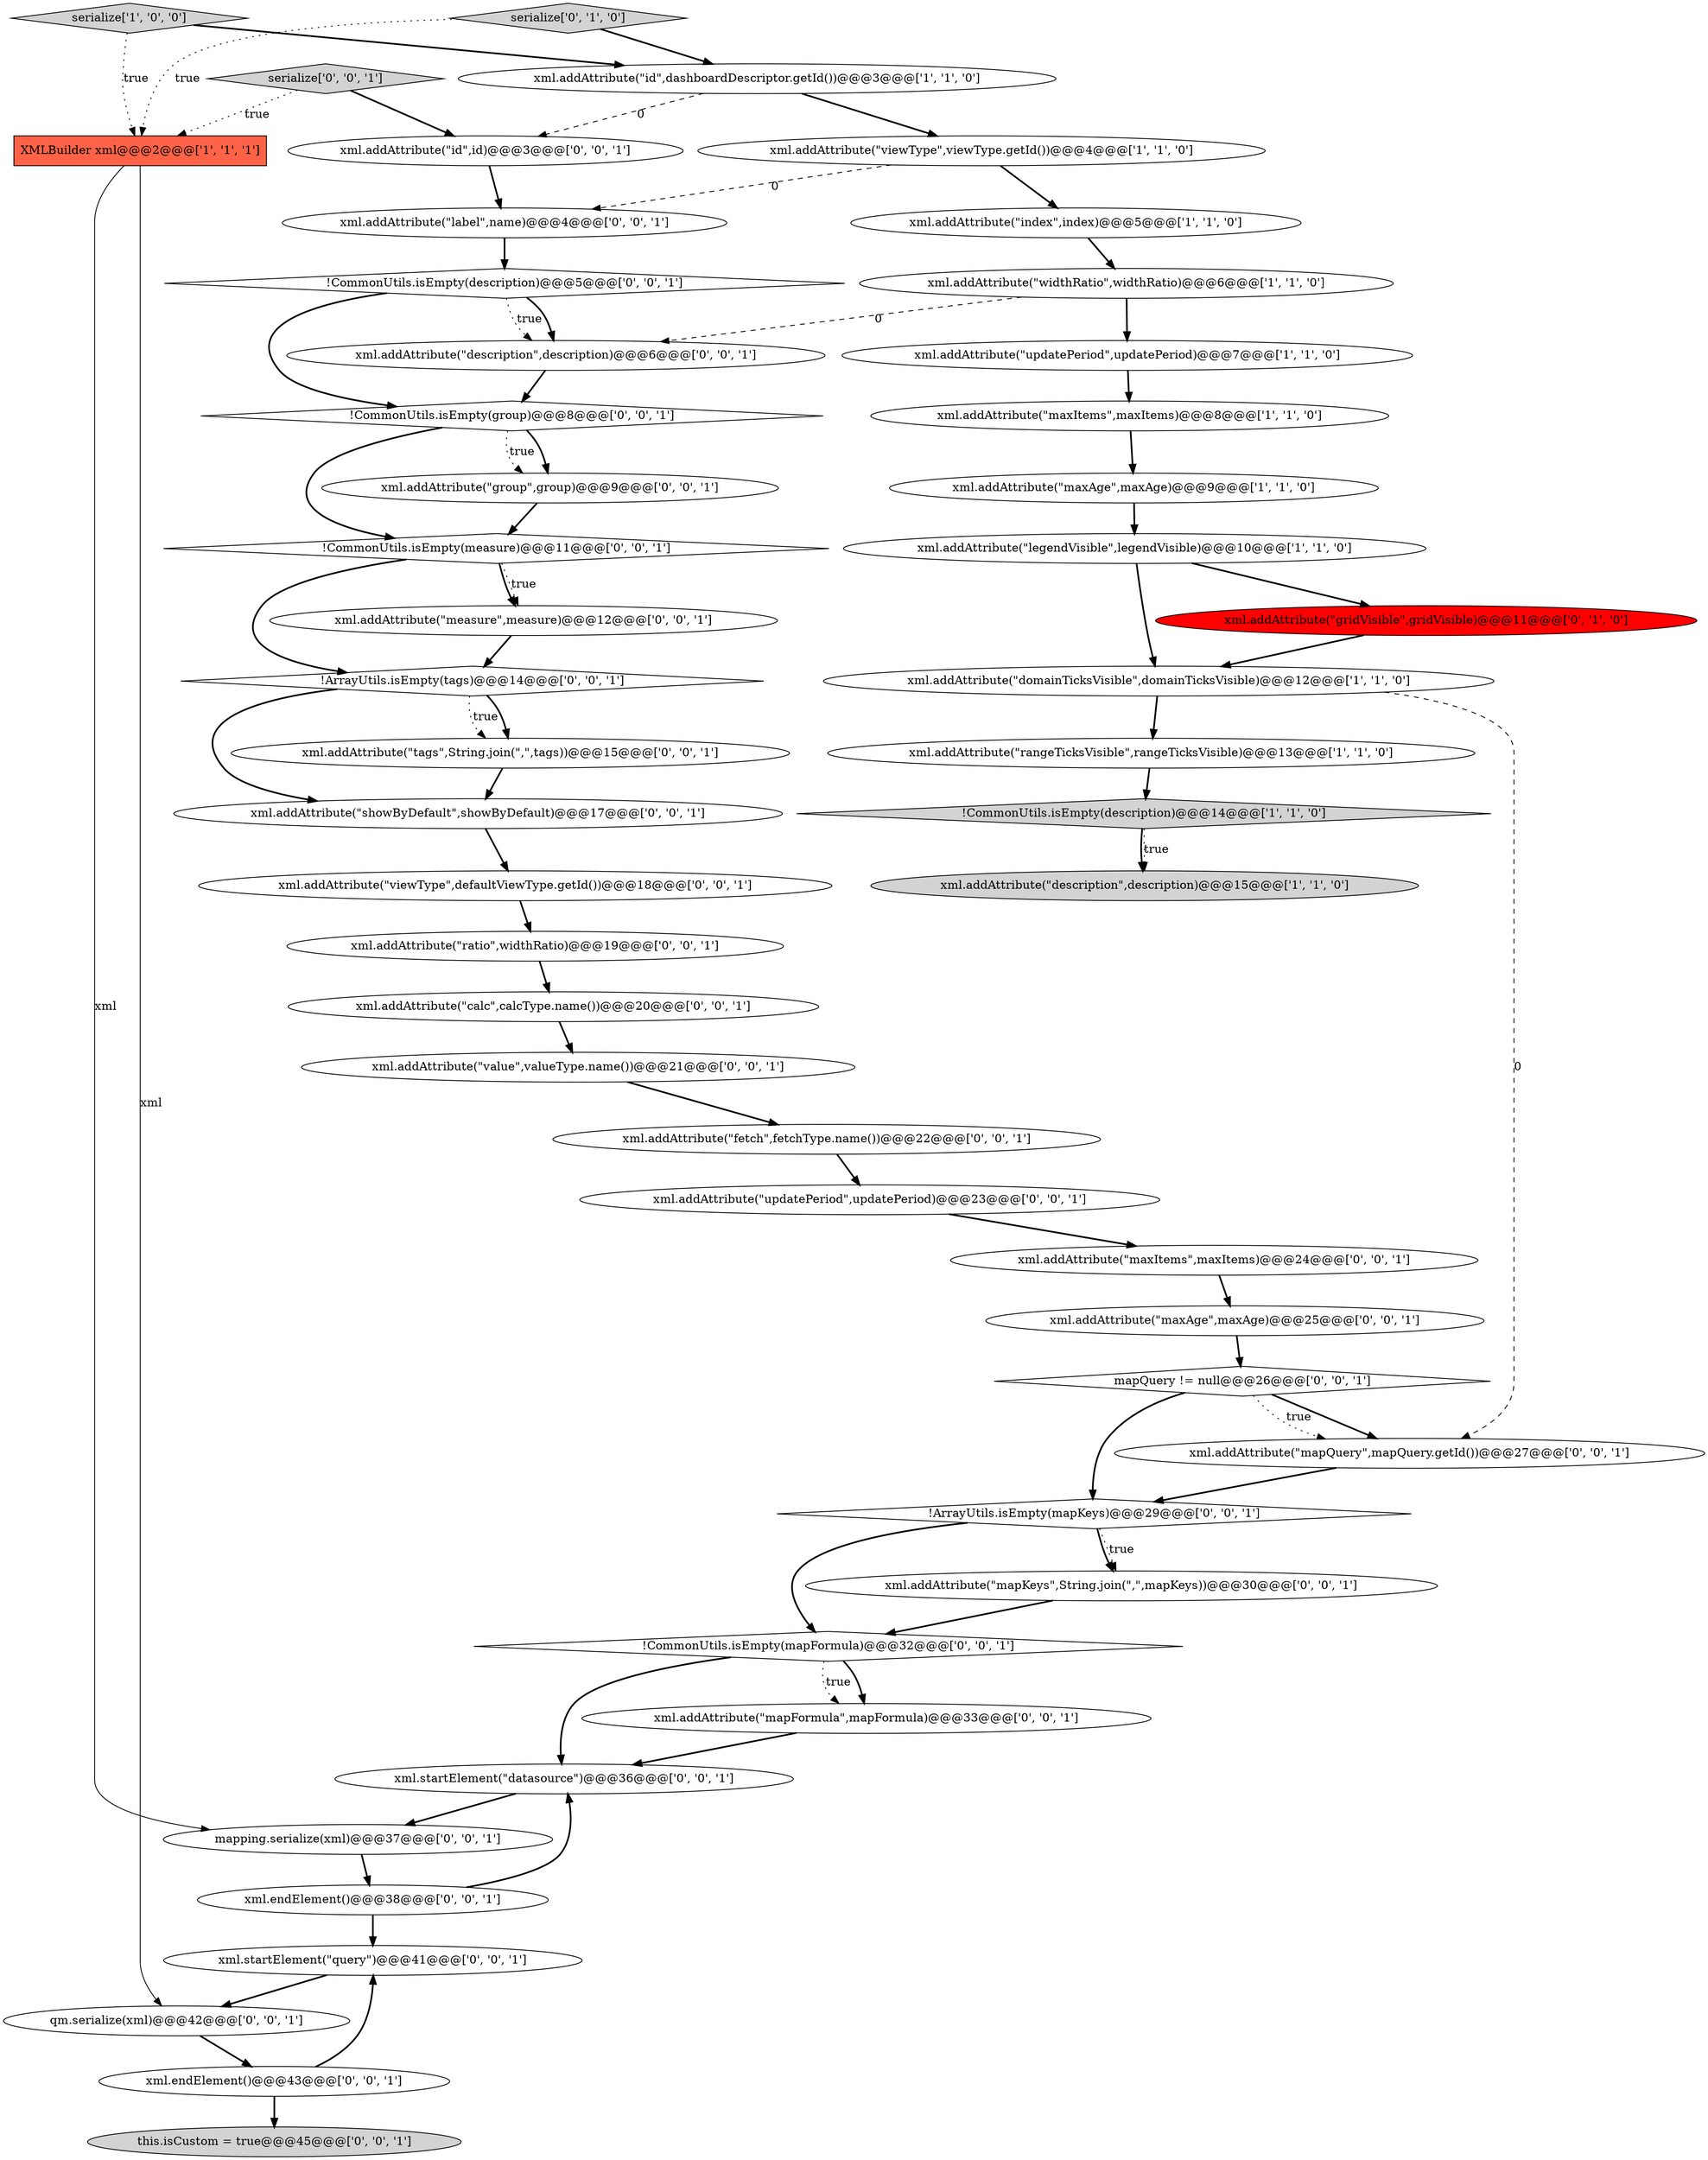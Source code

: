 digraph {
8 [style = filled, label = "serialize['1', '0', '0']", fillcolor = lightgray, shape = diamond image = "AAA0AAABBB1BBB"];
12 [style = filled, label = "xml.addAttribute(\"legendVisible\",legendVisible)@@@10@@@['1', '1', '0']", fillcolor = white, shape = ellipse image = "AAA0AAABBB1BBB"];
46 [style = filled, label = "serialize['0', '0', '1']", fillcolor = lightgray, shape = diamond image = "AAA0AAABBB3BBB"];
40 [style = filled, label = "qm.serialize(xml)@@@42@@@['0', '0', '1']", fillcolor = white, shape = ellipse image = "AAA0AAABBB3BBB"];
16 [style = filled, label = "xml.addAttribute(\"maxItems\",maxItems)@@@24@@@['0', '0', '1']", fillcolor = white, shape = ellipse image = "AAA0AAABBB3BBB"];
5 [style = filled, label = "xml.addAttribute(\"viewType\",viewType.getId())@@@4@@@['1', '1', '0']", fillcolor = white, shape = ellipse image = "AAA0AAABBB1BBB"];
19 [style = filled, label = "mapping.serialize(xml)@@@37@@@['0', '0', '1']", fillcolor = white, shape = ellipse image = "AAA0AAABBB3BBB"];
13 [style = filled, label = "xml.addAttribute(\"widthRatio\",widthRatio)@@@6@@@['1', '1', '0']", fillcolor = white, shape = ellipse image = "AAA0AAABBB1BBB"];
35 [style = filled, label = "xml.addAttribute(\"updatePeriod\",updatePeriod)@@@23@@@['0', '0', '1']", fillcolor = white, shape = ellipse image = "AAA0AAABBB3BBB"];
31 [style = filled, label = "xml.addAttribute(\"viewType\",defaultViewType.getId())@@@18@@@['0', '0', '1']", fillcolor = white, shape = ellipse image = "AAA0AAABBB3BBB"];
18 [style = filled, label = "xml.startElement(\"datasource\")@@@36@@@['0', '0', '1']", fillcolor = white, shape = ellipse image = "AAA0AAABBB3BBB"];
28 [style = filled, label = "xml.endElement()@@@43@@@['0', '0', '1']", fillcolor = white, shape = ellipse image = "AAA0AAABBB3BBB"];
32 [style = filled, label = "!CommonUtils.isEmpty(mapFormula)@@@32@@@['0', '0', '1']", fillcolor = white, shape = diamond image = "AAA0AAABBB3BBB"];
33 [style = filled, label = "xml.addAttribute(\"calc\",calcType.name())@@@20@@@['0', '0', '1']", fillcolor = white, shape = ellipse image = "AAA0AAABBB3BBB"];
37 [style = filled, label = "xml.addAttribute(\"label\",name)@@@4@@@['0', '0', '1']", fillcolor = white, shape = ellipse image = "AAA0AAABBB3BBB"];
15 [style = filled, label = "xml.addAttribute(\"gridVisible\",gridVisible)@@@11@@@['0', '1', '0']", fillcolor = red, shape = ellipse image = "AAA1AAABBB2BBB"];
36 [style = filled, label = "xml.addAttribute(\"measure\",measure)@@@12@@@['0', '0', '1']", fillcolor = white, shape = ellipse image = "AAA0AAABBB3BBB"];
29 [style = filled, label = "!CommonUtils.isEmpty(description)@@@5@@@['0', '0', '1']", fillcolor = white, shape = diamond image = "AAA0AAABBB3BBB"];
45 [style = filled, label = "!ArrayUtils.isEmpty(mapKeys)@@@29@@@['0', '0', '1']", fillcolor = white, shape = diamond image = "AAA0AAABBB3BBB"];
6 [style = filled, label = "xml.addAttribute(\"updatePeriod\",updatePeriod)@@@7@@@['1', '1', '0']", fillcolor = white, shape = ellipse image = "AAA0AAABBB1BBB"];
42 [style = filled, label = "xml.addAttribute(\"ratio\",widthRatio)@@@19@@@['0', '0', '1']", fillcolor = white, shape = ellipse image = "AAA0AAABBB3BBB"];
17 [style = filled, label = "xml.addAttribute(\"tags\",String.join(\",\",tags))@@@15@@@['0', '0', '1']", fillcolor = white, shape = ellipse image = "AAA0AAABBB3BBB"];
20 [style = filled, label = "xml.addAttribute(\"mapQuery\",mapQuery.getId())@@@27@@@['0', '0', '1']", fillcolor = white, shape = ellipse image = "AAA0AAABBB3BBB"];
7 [style = filled, label = "xml.addAttribute(\"domainTicksVisible\",domainTicksVisible)@@@12@@@['1', '1', '0']", fillcolor = white, shape = ellipse image = "AAA0AAABBB1BBB"];
41 [style = filled, label = "!CommonUtils.isEmpty(group)@@@8@@@['0', '0', '1']", fillcolor = white, shape = diamond image = "AAA0AAABBB3BBB"];
21 [style = filled, label = "xml.addAttribute(\"id\",id)@@@3@@@['0', '0', '1']", fillcolor = white, shape = ellipse image = "AAA0AAABBB3BBB"];
44 [style = filled, label = "xml.addAttribute(\"group\",group)@@@9@@@['0', '0', '1']", fillcolor = white, shape = ellipse image = "AAA0AAABBB3BBB"];
47 [style = filled, label = "xml.addAttribute(\"value\",valueType.name())@@@21@@@['0', '0', '1']", fillcolor = white, shape = ellipse image = "AAA0AAABBB3BBB"];
11 [style = filled, label = "xml.addAttribute(\"index\",index)@@@5@@@['1', '1', '0']", fillcolor = white, shape = ellipse image = "AAA0AAABBB1BBB"];
3 [style = filled, label = "xml.addAttribute(\"maxItems\",maxItems)@@@8@@@['1', '1', '0']", fillcolor = white, shape = ellipse image = "AAA0AAABBB1BBB"];
48 [style = filled, label = "xml.addAttribute(\"maxAge\",maxAge)@@@25@@@['0', '0', '1']", fillcolor = white, shape = ellipse image = "AAA0AAABBB3BBB"];
1 [style = filled, label = "!CommonUtils.isEmpty(description)@@@14@@@['1', '1', '0']", fillcolor = lightgray, shape = diamond image = "AAA0AAABBB1BBB"];
9 [style = filled, label = "xml.addAttribute(\"id\",dashboardDescriptor.getId())@@@3@@@['1', '1', '0']", fillcolor = white, shape = ellipse image = "AAA0AAABBB1BBB"];
30 [style = filled, label = "xml.addAttribute(\"fetch\",fetchType.name())@@@22@@@['0', '0', '1']", fillcolor = white, shape = ellipse image = "AAA0AAABBB3BBB"];
24 [style = filled, label = "!ArrayUtils.isEmpty(tags)@@@14@@@['0', '0', '1']", fillcolor = white, shape = diamond image = "AAA0AAABBB3BBB"];
43 [style = filled, label = "mapQuery != null@@@26@@@['0', '0', '1']", fillcolor = white, shape = diamond image = "AAA0AAABBB3BBB"];
2 [style = filled, label = "xml.addAttribute(\"description\",description)@@@15@@@['1', '1', '0']", fillcolor = lightgray, shape = ellipse image = "AAA0AAABBB1BBB"];
22 [style = filled, label = "xml.addAttribute(\"description\",description)@@@6@@@['0', '0', '1']", fillcolor = white, shape = ellipse image = "AAA0AAABBB3BBB"];
4 [style = filled, label = "xml.addAttribute(\"rangeTicksVisible\",rangeTicksVisible)@@@13@@@['1', '1', '0']", fillcolor = white, shape = ellipse image = "AAA0AAABBB1BBB"];
10 [style = filled, label = "XMLBuilder xml@@@2@@@['1', '1', '1']", fillcolor = tomato, shape = box image = "AAA0AAABBB1BBB"];
25 [style = filled, label = "xml.addAttribute(\"showByDefault\",showByDefault)@@@17@@@['0', '0', '1']", fillcolor = white, shape = ellipse image = "AAA0AAABBB3BBB"];
38 [style = filled, label = "this.isCustom = true@@@45@@@['0', '0', '1']", fillcolor = lightgray, shape = ellipse image = "AAA0AAABBB3BBB"];
34 [style = filled, label = "xml.addAttribute(\"mapKeys\",String.join(\",\",mapKeys))@@@30@@@['0', '0', '1']", fillcolor = white, shape = ellipse image = "AAA0AAABBB3BBB"];
26 [style = filled, label = "xml.addAttribute(\"mapFormula\",mapFormula)@@@33@@@['0', '0', '1']", fillcolor = white, shape = ellipse image = "AAA0AAABBB3BBB"];
39 [style = filled, label = "xml.startElement(\"query\")@@@41@@@['0', '0', '1']", fillcolor = white, shape = ellipse image = "AAA0AAABBB3BBB"];
27 [style = filled, label = "xml.endElement()@@@38@@@['0', '0', '1']", fillcolor = white, shape = ellipse image = "AAA0AAABBB3BBB"];
0 [style = filled, label = "xml.addAttribute(\"maxAge\",maxAge)@@@9@@@['1', '1', '0']", fillcolor = white, shape = ellipse image = "AAA0AAABBB1BBB"];
23 [style = filled, label = "!CommonUtils.isEmpty(measure)@@@11@@@['0', '0', '1']", fillcolor = white, shape = diamond image = "AAA0AAABBB3BBB"];
14 [style = filled, label = "serialize['0', '1', '0']", fillcolor = lightgray, shape = diamond image = "AAA0AAABBB2BBB"];
6->3 [style = bold, label=""];
17->25 [style = bold, label=""];
27->18 [style = bold, label=""];
35->16 [style = bold, label=""];
15->7 [style = bold, label=""];
28->39 [style = bold, label=""];
29->41 [style = bold, label=""];
0->12 [style = bold, label=""];
24->17 [style = dotted, label="true"];
28->38 [style = bold, label=""];
43->20 [style = bold, label=""];
12->15 [style = bold, label=""];
22->41 [style = bold, label=""];
18->19 [style = bold, label=""];
37->29 [style = bold, label=""];
45->32 [style = bold, label=""];
45->34 [style = dotted, label="true"];
42->33 [style = bold, label=""];
7->20 [style = dashed, label="0"];
46->10 [style = dotted, label="true"];
7->4 [style = bold, label=""];
40->28 [style = bold, label=""];
8->10 [style = dotted, label="true"];
32->26 [style = bold, label=""];
12->7 [style = bold, label=""];
43->45 [style = bold, label=""];
3->0 [style = bold, label=""];
14->10 [style = dotted, label="true"];
47->30 [style = bold, label=""];
25->31 [style = bold, label=""];
44->23 [style = bold, label=""];
31->42 [style = bold, label=""];
29->22 [style = dotted, label="true"];
27->39 [style = bold, label=""];
21->37 [style = bold, label=""];
23->24 [style = bold, label=""];
46->21 [style = bold, label=""];
36->24 [style = bold, label=""];
30->35 [style = bold, label=""];
33->47 [style = bold, label=""];
48->43 [style = bold, label=""];
10->40 [style = solid, label="xml"];
10->19 [style = solid, label="xml"];
24->25 [style = bold, label=""];
39->40 [style = bold, label=""];
19->27 [style = bold, label=""];
9->21 [style = dashed, label="0"];
11->13 [style = bold, label=""];
24->17 [style = bold, label=""];
16->48 [style = bold, label=""];
8->9 [style = bold, label=""];
43->20 [style = dotted, label="true"];
9->5 [style = bold, label=""];
23->36 [style = dotted, label="true"];
14->9 [style = bold, label=""];
23->36 [style = bold, label=""];
5->11 [style = bold, label=""];
4->1 [style = bold, label=""];
1->2 [style = bold, label=""];
34->32 [style = bold, label=""];
29->22 [style = bold, label=""];
13->6 [style = bold, label=""];
32->18 [style = bold, label=""];
1->2 [style = dotted, label="true"];
32->26 [style = dotted, label="true"];
41->23 [style = bold, label=""];
41->44 [style = bold, label=""];
13->22 [style = dashed, label="0"];
41->44 [style = dotted, label="true"];
45->34 [style = bold, label=""];
20->45 [style = bold, label=""];
5->37 [style = dashed, label="0"];
26->18 [style = bold, label=""];
}
